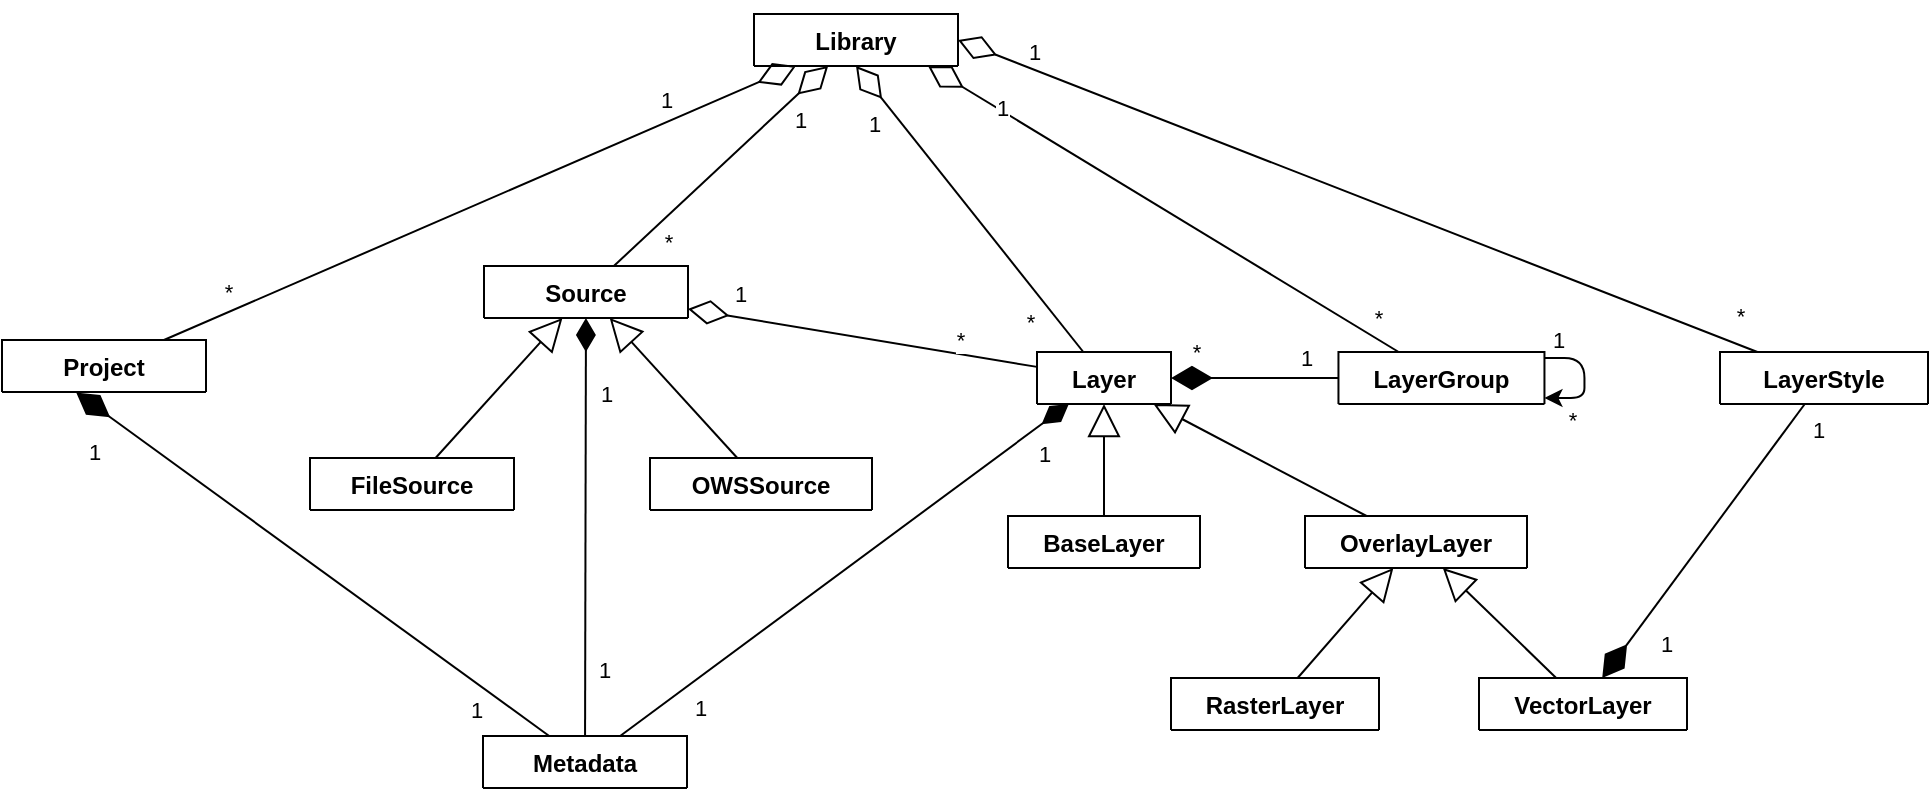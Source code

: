 <mxfile>
    <diagram id="NO3sxzDj7jJTj3gvPRsl" name="Data Model">
        <mxGraphModel dx="681" dy="225" grid="0" gridSize="10" guides="1" tooltips="1" connect="1" arrows="1" fold="1" page="1" pageScale="1" pageWidth="1169" pageHeight="827" math="0" shadow="0">
            <root>
                <mxCell id="0"/>
                <mxCell id="1" parent="0"/>
                <mxCell id="Hn97OW8CmNCbwNy5XYP6-2" style="edgeStyle=none;html=1;endArrow=diamondThin;endFill=0;endSize=18;" parent="1" source="6zOTHCYMn93DbX12q7oU-10" target="Hn97OW8CmNCbwNy5XYP6-1" edge="1">
                    <mxGeometry relative="1" as="geometry"/>
                </mxCell>
                <mxCell id="V5nQ-EOYTLn5Q9zyDMKF-8" value="1" style="edgeLabel;html=1;align=center;verticalAlign=middle;resizable=0;points=[];" parent="Hn97OW8CmNCbwNy5XYP6-2" vertex="1" connectable="0">
                    <mxGeometry x="0.256" y="2" relative="1" as="geometry">
                        <mxPoint x="27" y="-9" as="offset"/>
                    </mxGeometry>
                </mxCell>
                <mxCell id="V5nQ-EOYTLn5Q9zyDMKF-11" value="*" style="edgeLabel;html=1;align=center;verticalAlign=middle;resizable=0;points=[];" parent="Hn97OW8CmNCbwNy5XYP6-2" vertex="1" connectable="0">
                    <mxGeometry x="-0.645" y="-2" relative="1" as="geometry">
                        <mxPoint x="6" y="4" as="offset"/>
                    </mxGeometry>
                </mxCell>
                <mxCell id="6zOTHCYMn93DbX12q7oU-10" value="Source" style="swimlane;fontStyle=1;align=center;verticalAlign=top;childLayout=stackLayout;horizontal=1;startSize=26;horizontalStack=0;resizeParent=1;resizeParentMax=0;resizeLast=0;collapsible=1;marginBottom=0;" parent="1" vertex="1" collapsed="1">
                    <mxGeometry x="290" y="175" width="102" height="26" as="geometry">
                        <mxRectangle x="57" y="60" width="160" height="34" as="alternateBounds"/>
                    </mxGeometry>
                </mxCell>
                <mxCell id="6zOTHCYMn93DbX12q7oU-50" style="edgeStyle=none;html=1;endArrow=diamondThin;endFill=0;endSize=18;" parent="1" source="6zOTHCYMn93DbX12q7oU-15" target="6zOTHCYMn93DbX12q7oU-10" edge="1">
                    <mxGeometry relative="1" as="geometry"/>
                </mxCell>
                <mxCell id="V5nQ-EOYTLn5Q9zyDMKF-13" value="*" style="edgeLabel;html=1;align=center;verticalAlign=middle;resizable=0;points=[];" parent="6zOTHCYMn93DbX12q7oU-50" vertex="1" connectable="0">
                    <mxGeometry x="-0.791" relative="1" as="geometry">
                        <mxPoint x="-20" y="-11" as="offset"/>
                    </mxGeometry>
                </mxCell>
                <mxCell id="V5nQ-EOYTLn5Q9zyDMKF-14" value="1" style="edgeLabel;html=1;align=center;verticalAlign=middle;resizable=0;points=[];" parent="6zOTHCYMn93DbX12q7oU-50" vertex="1" connectable="0">
                    <mxGeometry x="0.712" y="-1" relative="1" as="geometry">
                        <mxPoint x="1" y="-11" as="offset"/>
                    </mxGeometry>
                </mxCell>
                <mxCell id="Hn97OW8CmNCbwNy5XYP6-3" style="edgeStyle=none;html=1;endArrow=diamondThin;endFill=0;endSize=18;entryX=0.5;entryY=1;entryDx=0;entryDy=0;" parent="1" source="6zOTHCYMn93DbX12q7oU-15" target="Hn97OW8CmNCbwNy5XYP6-1" edge="1">
                    <mxGeometry relative="1" as="geometry"/>
                </mxCell>
                <mxCell id="V5nQ-EOYTLn5Q9zyDMKF-7" value="1" style="edgeLabel;html=1;align=center;verticalAlign=middle;resizable=0;points=[];" parent="Hn97OW8CmNCbwNy5XYP6-3" vertex="1" connectable="0">
                    <mxGeometry x="0.45" y="-3" relative="1" as="geometry">
                        <mxPoint x="-25" y="-9" as="offset"/>
                    </mxGeometry>
                </mxCell>
                <mxCell id="V5nQ-EOYTLn5Q9zyDMKF-12" value="*" style="edgeLabel;html=1;align=center;verticalAlign=middle;resizable=0;points=[];" parent="Hn97OW8CmNCbwNy5XYP6-3" vertex="1" connectable="0">
                    <mxGeometry x="-0.509" y="-2" relative="1" as="geometry">
                        <mxPoint y="21" as="offset"/>
                    </mxGeometry>
                </mxCell>
                <mxCell id="6zOTHCYMn93DbX12q7oU-15" value="Layer" style="swimlane;fontStyle=1;align=center;verticalAlign=top;childLayout=stackLayout;horizontal=1;startSize=26;horizontalStack=0;resizeParent=1;resizeParentMax=0;resizeLast=0;collapsible=1;marginBottom=0;" parent="1" vertex="1" collapsed="1">
                    <mxGeometry x="566.5" y="218" width="67" height="26" as="geometry">
                        <mxRectangle x="305" y="60" width="160" height="34" as="alternateBounds"/>
                    </mxGeometry>
                </mxCell>
                <mxCell id="6zOTHCYMn93DbX12q7oU-39" style="edgeStyle=none;html=1;endArrow=diamondThin;endFill=1;endSize=18;" parent="1" source="6zOTHCYMn93DbX12q7oU-20" target="6zOTHCYMn93DbX12q7oU-15" edge="1">
                    <mxGeometry relative="1" as="geometry"/>
                </mxCell>
                <mxCell id="6zOTHCYMn93DbX12q7oU-40" value="*" style="edgeLabel;html=1;align=center;verticalAlign=middle;resizable=0;points=[];" parent="6zOTHCYMn93DbX12q7oU-39" vertex="1" connectable="0">
                    <mxGeometry x="0.392" y="-1" relative="1" as="geometry">
                        <mxPoint x="-13" y="-12" as="offset"/>
                    </mxGeometry>
                </mxCell>
                <mxCell id="6zOTHCYMn93DbX12q7oU-41" value="1" style="edgeLabel;html=1;align=center;verticalAlign=middle;resizable=0;points=[];" parent="6zOTHCYMn93DbX12q7oU-39" vertex="1" connectable="0">
                    <mxGeometry x="-0.542" y="-1" relative="1" as="geometry">
                        <mxPoint x="3" y="-9" as="offset"/>
                    </mxGeometry>
                </mxCell>
                <mxCell id="_86aZKWfEnXRI00gfZHA-1" style="edgeStyle=none;html=1;entryX=0.853;entryY=1;entryDx=0;entryDy=0;entryPerimeter=0;endArrow=diamondThin;endFill=0;endSize=18;" parent="1" source="6zOTHCYMn93DbX12q7oU-20" target="Hn97OW8CmNCbwNy5XYP6-1" edge="1">
                    <mxGeometry relative="1" as="geometry"/>
                </mxCell>
                <mxCell id="_86aZKWfEnXRI00gfZHA-2" value="*" style="edgeLabel;html=1;align=center;verticalAlign=middle;resizable=0;points=[];" parent="_86aZKWfEnXRI00gfZHA-1" vertex="1" connectable="0">
                    <mxGeometry x="-0.862" y="2" relative="1" as="geometry">
                        <mxPoint x="7" y="-9" as="offset"/>
                    </mxGeometry>
                </mxCell>
                <mxCell id="_86aZKWfEnXRI00gfZHA-3" value="1" style="edgeLabel;html=1;align=center;verticalAlign=middle;resizable=0;points=[];" parent="_86aZKWfEnXRI00gfZHA-1" vertex="1" connectable="0">
                    <mxGeometry x="0.691" y="-1" relative="1" as="geometry">
                        <mxPoint as="offset"/>
                    </mxGeometry>
                </mxCell>
                <mxCell id="6zOTHCYMn93DbX12q7oU-20" value="LayerGroup" style="swimlane;fontStyle=1;align=center;verticalAlign=top;childLayout=stackLayout;horizontal=1;startSize=26;horizontalStack=0;resizeParent=1;resizeParentMax=0;resizeLast=0;collapsible=1;marginBottom=0;" parent="1" vertex="1" collapsed="1">
                    <mxGeometry x="717.23" y="218" width="103" height="26" as="geometry">
                        <mxRectangle x="558" y="60" width="160" height="34" as="alternateBounds"/>
                    </mxGeometry>
                </mxCell>
                <mxCell id="6zOTHCYMn93DbX12q7oU-79" style="edgeStyle=none;html=1;endArrow=block;endFill=0;endSize=14;" parent="1" source="6zOTHCYMn93DbX12q7oU-24" target="6zOTHCYMn93DbX12q7oU-15" edge="1">
                    <mxGeometry relative="1" as="geometry"/>
                </mxCell>
                <mxCell id="6zOTHCYMn93DbX12q7oU-24" value="BaseLayer" style="swimlane;fontStyle=1;align=center;verticalAlign=top;childLayout=stackLayout;horizontal=1;startSize=26;horizontalStack=0;resizeParent=1;resizeParentMax=0;resizeLast=0;collapsible=1;marginBottom=0;" parent="1" vertex="1" collapsed="1">
                    <mxGeometry x="552" y="300" width="96" height="26" as="geometry">
                        <mxRectangle x="183" y="155" width="160" height="34" as="alternateBounds"/>
                    </mxGeometry>
                </mxCell>
                <mxCell id="6zOTHCYMn93DbX12q7oU-29" style="edgeStyle=orthogonalEdgeStyle;html=1;" parent="1" source="6zOTHCYMn93DbX12q7oU-20" target="6zOTHCYMn93DbX12q7oU-20" edge="1">
                    <mxGeometry relative="1" as="geometry"/>
                </mxCell>
                <mxCell id="V5nQ-EOYTLn5Q9zyDMKF-22" value="1" style="edgeLabel;html=1;align=center;verticalAlign=middle;resizable=0;points=[];" parent="6zOTHCYMn93DbX12q7oU-29" vertex="1" connectable="0">
                    <mxGeometry x="-0.629" relative="1" as="geometry">
                        <mxPoint x="-4" y="-9" as="offset"/>
                    </mxGeometry>
                </mxCell>
                <mxCell id="V5nQ-EOYTLn5Q9zyDMKF-23" value="*" style="edgeLabel;html=1;align=center;verticalAlign=middle;resizable=0;points=[];" parent="6zOTHCYMn93DbX12q7oU-29" vertex="1" connectable="0">
                    <mxGeometry x="0.507" relative="1" as="geometry">
                        <mxPoint x="-1" y="11" as="offset"/>
                    </mxGeometry>
                </mxCell>
                <mxCell id="6zOTHCYMn93DbX12q7oU-78" style="edgeStyle=none;html=1;endArrow=block;endFill=0;endSize=14;" parent="1" source="6zOTHCYMn93DbX12q7oU-52" target="6zOTHCYMn93DbX12q7oU-15" edge="1">
                    <mxGeometry relative="1" as="geometry"/>
                </mxCell>
                <mxCell id="6zOTHCYMn93DbX12q7oU-52" value="OverlayLayer" style="swimlane;fontStyle=1;align=center;verticalAlign=top;childLayout=stackLayout;horizontal=1;startSize=26;horizontalStack=0;resizeParent=1;resizeParentMax=0;resizeLast=0;collapsible=1;marginBottom=0;" parent="1" vertex="1" collapsed="1">
                    <mxGeometry x="700.5" y="300" width="111" height="26" as="geometry">
                        <mxRectangle x="441" y="155" width="160" height="34" as="alternateBounds"/>
                    </mxGeometry>
                </mxCell>
                <mxCell id="6zOTHCYMn93DbX12q7oU-76" style="html=1;endArrow=block;endFill=0;endSize=14;" parent="1" source="6zOTHCYMn93DbX12q7oU-57" target="6zOTHCYMn93DbX12q7oU-52" edge="1">
                    <mxGeometry relative="1" as="geometry"/>
                </mxCell>
                <mxCell id="6zOTHCYMn93DbX12q7oU-57" value="RasterLayer" style="swimlane;fontStyle=1;align=center;verticalAlign=top;childLayout=stackLayout;horizontal=1;startSize=26;horizontalStack=0;resizeParent=1;resizeParentMax=0;resizeLast=0;collapsible=1;marginBottom=0;" parent="1" vertex="1" collapsed="1">
                    <mxGeometry x="633.5" y="381" width="104" height="26" as="geometry">
                        <mxRectangle x="315" y="277" width="160" height="34" as="alternateBounds"/>
                    </mxGeometry>
                </mxCell>
                <mxCell id="6zOTHCYMn93DbX12q7oU-77" style="edgeStyle=none;html=1;endArrow=block;endFill=0;endSize=14;" parent="1" source="6zOTHCYMn93DbX12q7oU-62" target="6zOTHCYMn93DbX12q7oU-52" edge="1">
                    <mxGeometry relative="1" as="geometry"/>
                </mxCell>
                <mxCell id="6zOTHCYMn93DbX12q7oU-62" value="VectorLayer" style="swimlane;fontStyle=1;align=center;verticalAlign=top;childLayout=stackLayout;horizontal=1;startSize=26;horizontalStack=0;resizeParent=1;resizeParentMax=0;resizeLast=0;collapsible=1;marginBottom=0;" parent="1" vertex="1" collapsed="1">
                    <mxGeometry x="787.5" y="381" width="104" height="26" as="geometry">
                        <mxRectangle x="556" y="277" width="160" height="34" as="alternateBounds"/>
                    </mxGeometry>
                </mxCell>
                <mxCell id="6zOTHCYMn93DbX12q7oU-87" style="edgeStyle=none;html=1;endArrow=block;endFill=0;endSize=14;" parent="1" source="6zOTHCYMn93DbX12q7oU-82" target="6zOTHCYMn93DbX12q7oU-10" edge="1">
                    <mxGeometry relative="1" as="geometry"/>
                </mxCell>
                <mxCell id="6zOTHCYMn93DbX12q7oU-82" value="FileSource" style="swimlane;fontStyle=1;align=center;verticalAlign=top;childLayout=stackLayout;horizontal=1;startSize=26;horizontalStack=0;resizeParent=1;resizeParentMax=0;resizeLast=0;collapsible=1;marginBottom=0;" parent="1" vertex="1" collapsed="1">
                    <mxGeometry x="203" y="271" width="102" height="26" as="geometry">
                        <mxRectangle x="57" y="60" width="160" height="34" as="alternateBounds"/>
                    </mxGeometry>
                </mxCell>
                <mxCell id="6zOTHCYMn93DbX12q7oU-86" style="edgeStyle=none;html=1;endArrow=block;endFill=0;endSize=14;" parent="1" source="6zOTHCYMn93DbX12q7oU-84" target="6zOTHCYMn93DbX12q7oU-10" edge="1">
                    <mxGeometry relative="1" as="geometry"/>
                </mxCell>
                <mxCell id="6zOTHCYMn93DbX12q7oU-84" value="OWSSource" style="swimlane;fontStyle=1;align=center;verticalAlign=top;childLayout=stackLayout;horizontal=1;startSize=26;horizontalStack=0;resizeParent=1;resizeParentMax=0;resizeLast=0;collapsible=1;marginBottom=0;" parent="1" vertex="1" collapsed="1">
                    <mxGeometry x="373" y="271" width="111" height="26" as="geometry">
                        <mxRectangle x="181" y="204" width="160" height="34" as="alternateBounds"/>
                    </mxGeometry>
                </mxCell>
                <mxCell id="Hn97OW8CmNCbwNy5XYP6-1" value="Library" style="swimlane;fontStyle=1;align=center;verticalAlign=top;childLayout=stackLayout;horizontal=1;startSize=26;horizontalStack=0;resizeParent=1;resizeParentMax=0;resizeLast=0;collapsible=1;marginBottom=0;" parent="1" vertex="1" collapsed="1">
                    <mxGeometry x="425" y="49" width="102" height="26" as="geometry">
                        <mxRectangle x="57" y="60" width="160" height="34" as="alternateBounds"/>
                    </mxGeometry>
                </mxCell>
                <mxCell id="V5nQ-EOYTLn5Q9zyDMKF-2" style="edgeStyle=none;html=1;endArrow=diamondThin;endFill=1;endSize=14;" parent="1" source="V5nQ-EOYTLn5Q9zyDMKF-1" target="6zOTHCYMn93DbX12q7oU-15" edge="1">
                    <mxGeometry relative="1" as="geometry"/>
                </mxCell>
                <mxCell id="V5nQ-EOYTLn5Q9zyDMKF-16" value="1" style="edgeLabel;html=1;align=center;verticalAlign=middle;resizable=0;points=[];" parent="V5nQ-EOYTLn5Q9zyDMKF-2" vertex="1" connectable="0">
                    <mxGeometry x="-0.42" y="2" relative="1" as="geometry">
                        <mxPoint x="-24" y="36" as="offset"/>
                    </mxGeometry>
                </mxCell>
                <mxCell id="V5nQ-EOYTLn5Q9zyDMKF-20" value="1" style="edgeLabel;html=1;align=center;verticalAlign=middle;resizable=0;points=[];" parent="V5nQ-EOYTLn5Q9zyDMKF-2" vertex="1" connectable="0">
                    <mxGeometry x="0.805" y="1" relative="1" as="geometry">
                        <mxPoint x="10" y="9" as="offset"/>
                    </mxGeometry>
                </mxCell>
                <mxCell id="V5nQ-EOYTLn5Q9zyDMKF-3" style="edgeStyle=none;html=1;endArrow=diamondThin;endFill=1;endSize=14;" parent="1" source="V5nQ-EOYTLn5Q9zyDMKF-1" target="6zOTHCYMn93DbX12q7oU-10" edge="1">
                    <mxGeometry relative="1" as="geometry"/>
                </mxCell>
                <mxCell id="V5nQ-EOYTLn5Q9zyDMKF-17" value="1" style="edgeLabel;html=1;align=center;verticalAlign=middle;resizable=0;points=[];" parent="V5nQ-EOYTLn5Q9zyDMKF-3" vertex="1" connectable="0">
                    <mxGeometry x="-0.768" y="-4" relative="1" as="geometry">
                        <mxPoint x="5" y="-9" as="offset"/>
                    </mxGeometry>
                </mxCell>
                <mxCell id="V5nQ-EOYTLn5Q9zyDMKF-21" value="1" style="edgeLabel;html=1;align=center;verticalAlign=middle;resizable=0;points=[];" parent="V5nQ-EOYTLn5Q9zyDMKF-3" vertex="1" connectable="0">
                    <mxGeometry x="0.616" y="-2" relative="1" as="geometry">
                        <mxPoint x="8" y="-2" as="offset"/>
                    </mxGeometry>
                </mxCell>
                <mxCell id="V5nQ-EOYTLn5Q9zyDMKF-15" style="edgeStyle=none;html=1;endArrow=diamondThin;endFill=1;endSize=18;" parent="1" source="V5nQ-EOYTLn5Q9zyDMKF-1" edge="1">
                    <mxGeometry relative="1" as="geometry">
                        <mxPoint x="86.091" y="238.273" as="targetPoint"/>
                    </mxGeometry>
                </mxCell>
                <mxCell id="V5nQ-EOYTLn5Q9zyDMKF-18" value="1" style="edgeLabel;html=1;align=center;verticalAlign=middle;resizable=0;points=[];" parent="V5nQ-EOYTLn5Q9zyDMKF-15" vertex="1" connectable="0">
                    <mxGeometry x="-0.745" y="-3" relative="1" as="geometry">
                        <mxPoint x="-8" y="11" as="offset"/>
                    </mxGeometry>
                </mxCell>
                <mxCell id="V5nQ-EOYTLn5Q9zyDMKF-19" value="1" style="edgeLabel;html=1;align=center;verticalAlign=middle;resizable=0;points=[];" parent="V5nQ-EOYTLn5Q9zyDMKF-15" vertex="1" connectable="0">
                    <mxGeometry x="0.749" y="3" relative="1" as="geometry">
                        <mxPoint x="-19" y="5" as="offset"/>
                    </mxGeometry>
                </mxCell>
                <mxCell id="V5nQ-EOYTLn5Q9zyDMKF-1" value="Metadata" style="swimlane;fontStyle=1;align=center;verticalAlign=top;childLayout=stackLayout;horizontal=1;startSize=26;horizontalStack=0;resizeParent=1;resizeParentMax=0;resizeLast=0;collapsible=1;marginBottom=0;" parent="1" vertex="1" collapsed="1">
                    <mxGeometry x="289.5" y="410" width="102" height="26" as="geometry">
                        <mxRectangle x="57" y="60" width="160" height="34" as="alternateBounds"/>
                    </mxGeometry>
                </mxCell>
                <mxCell id="V5nQ-EOYTLn5Q9zyDMKF-6" style="edgeStyle=none;html=1;endArrow=diamondThin;endFill=0;endSize=18;" parent="1" source="V5nQ-EOYTLn5Q9zyDMKF-4" target="Hn97OW8CmNCbwNy5XYP6-1" edge="1">
                    <mxGeometry relative="1" as="geometry"/>
                </mxCell>
                <mxCell id="V5nQ-EOYTLn5Q9zyDMKF-9" value="1" style="edgeLabel;html=1;align=center;verticalAlign=middle;resizable=0;points=[];" parent="V5nQ-EOYTLn5Q9zyDMKF-6" vertex="1" connectable="0">
                    <mxGeometry x="0.511" y="-1" relative="1" as="geometry">
                        <mxPoint x="12" y="-18" as="offset"/>
                    </mxGeometry>
                </mxCell>
                <mxCell id="V5nQ-EOYTLn5Q9zyDMKF-10" value="*" style="edgeLabel;html=1;align=center;verticalAlign=middle;resizable=0;points=[];" parent="V5nQ-EOYTLn5Q9zyDMKF-6" vertex="1" connectable="0">
                    <mxGeometry x="-0.805" y="-2" relative="1" as="geometry">
                        <mxPoint y="-13" as="offset"/>
                    </mxGeometry>
                </mxCell>
                <mxCell id="V5nQ-EOYTLn5Q9zyDMKF-4" value="Project" style="swimlane;fontStyle=1;align=center;verticalAlign=top;childLayout=stackLayout;horizontal=1;startSize=26;horizontalStack=0;resizeParent=1;resizeParentMax=0;resizeLast=0;collapsible=1;marginBottom=0;" parent="1" vertex="1" collapsed="1">
                    <mxGeometry x="49" y="212" width="102" height="26" as="geometry">
                        <mxRectangle x="57" y="60" width="160" height="34" as="alternateBounds"/>
                    </mxGeometry>
                </mxCell>
                <mxCell id="V5nQ-EOYTLn5Q9zyDMKF-32" style="edgeStyle=none;html=1;endArrow=diamondThin;endFill=1;endSize=18;" parent="1" source="V5nQ-EOYTLn5Q9zyDMKF-31" target="6zOTHCYMn93DbX12q7oU-62" edge="1">
                    <mxGeometry relative="1" as="geometry"/>
                </mxCell>
                <mxCell id="V5nQ-EOYTLn5Q9zyDMKF-36" value="1" style="edgeLabel;html=1;align=center;verticalAlign=middle;resizable=0;points=[];" parent="V5nQ-EOYTLn5Q9zyDMKF-32" vertex="1" connectable="0">
                    <mxGeometry x="-0.21" y="1" relative="1" as="geometry">
                        <mxPoint x="46" y="-42" as="offset"/>
                    </mxGeometry>
                </mxCell>
                <mxCell id="V5nQ-EOYTLn5Q9zyDMKF-37" value="1" style="edgeLabel;html=1;align=center;verticalAlign=middle;resizable=0;points=[];" parent="V5nQ-EOYTLn5Q9zyDMKF-32" vertex="1" connectable="0">
                    <mxGeometry x="0.592" y="1" relative="1" as="geometry">
                        <mxPoint x="10" y="10" as="offset"/>
                    </mxGeometry>
                </mxCell>
                <mxCell id="V5nQ-EOYTLn5Q9zyDMKF-33" style="edgeStyle=none;html=1;endArrow=diamondThin;endFill=0;endSize=18;entryX=1;entryY=0.5;entryDx=0;entryDy=0;" parent="1" source="V5nQ-EOYTLn5Q9zyDMKF-31" target="Hn97OW8CmNCbwNy5XYP6-1" edge="1">
                    <mxGeometry relative="1" as="geometry">
                        <mxPoint x="522" y="76" as="targetPoint"/>
                    </mxGeometry>
                </mxCell>
                <mxCell id="V5nQ-EOYTLn5Q9zyDMKF-34" value="1" style="edgeLabel;html=1;align=center;verticalAlign=middle;resizable=0;points=[];" parent="V5nQ-EOYTLn5Q9zyDMKF-33" vertex="1" connectable="0">
                    <mxGeometry x="0.582" y="1" relative="1" as="geometry">
                        <mxPoint x="-45" y="-28" as="offset"/>
                    </mxGeometry>
                </mxCell>
                <mxCell id="V5nQ-EOYTLn5Q9zyDMKF-35" value="*" style="edgeLabel;html=1;align=center;verticalAlign=middle;resizable=0;points=[];" parent="V5nQ-EOYTLn5Q9zyDMKF-33" vertex="1" connectable="0">
                    <mxGeometry x="-0.901" y="-1" relative="1" as="geometry">
                        <mxPoint x="10" y="-10" as="offset"/>
                    </mxGeometry>
                </mxCell>
                <mxCell id="V5nQ-EOYTLn5Q9zyDMKF-31" value="LayerStyle" style="swimlane;fontStyle=1;align=center;verticalAlign=top;childLayout=stackLayout;horizontal=1;startSize=26;horizontalStack=0;resizeParent=1;resizeParentMax=0;resizeLast=0;collapsible=1;marginBottom=0;" parent="1" vertex="1" collapsed="1">
                    <mxGeometry x="908" y="218" width="104" height="26" as="geometry">
                        <mxRectangle x="556" y="277" width="160" height="34" as="alternateBounds"/>
                    </mxGeometry>
                </mxCell>
            </root>
        </mxGraphModel>
    </diagram>
    <diagram name="Layer" id="5-cKiPhgGnI4mAaVe8_N">
        <mxGraphModel dx="2076" dy="387" grid="0" gridSize="10" guides="1" tooltips="1" connect="1" arrows="1" fold="1" page="1" pageScale="1" pageWidth="1169" pageHeight="827" math="0" shadow="0">
            <root>
                <mxCell id="ytTgHxQCcFlKiNWetzWb-0"/>
                <mxCell id="ytTgHxQCcFlKiNWetzWb-1" parent="ytTgHxQCcFlKiNWetzWb-0"/>
                <mxCell id="ytTgHxQCcFlKiNWetzWb-2" style="edgeStyle=none;html=1;endArrow=diamondThin;endFill=0;endSize=18;" parent="ytTgHxQCcFlKiNWetzWb-1" source="ytTgHxQCcFlKiNWetzWb-5" target="ytTgHxQCcFlKiNWetzWb-32" edge="1">
                    <mxGeometry relative="1" as="geometry"/>
                </mxCell>
                <mxCell id="ytTgHxQCcFlKiNWetzWb-3" value="1" style="edgeLabel;html=1;align=center;verticalAlign=middle;resizable=0;points=[];" parent="ytTgHxQCcFlKiNWetzWb-2" vertex="1" connectable="0">
                    <mxGeometry x="0.256" y="2" relative="1" as="geometry">
                        <mxPoint x="22" y="-21" as="offset"/>
                    </mxGeometry>
                </mxCell>
                <mxCell id="ytTgHxQCcFlKiNWetzWb-4" value="*" style="edgeLabel;html=1;align=center;verticalAlign=middle;resizable=0;points=[];" parent="ytTgHxQCcFlKiNWetzWb-2" vertex="1" connectable="0">
                    <mxGeometry x="-0.645" y="-2" relative="1" as="geometry">
                        <mxPoint x="-11" y="-14" as="offset"/>
                    </mxGeometry>
                </mxCell>
                <mxCell id="LsL92HqbbHLOXvHKX6SR-37" style="edgeStyle=none;html=1;endArrow=diamondThin;endFill=0;endSize=18;" edge="1" parent="ytTgHxQCcFlKiNWetzWb-1" source="ytTgHxQCcFlKiNWetzWb-5" target="LsL92HqbbHLOXvHKX6SR-24">
                    <mxGeometry relative="1" as="geometry"/>
                </mxCell>
                <mxCell id="LsL92HqbbHLOXvHKX6SR-38" value="1" style="edgeLabel;html=1;align=center;verticalAlign=middle;resizable=0;points=[];" vertex="1" connectable="0" parent="LsL92HqbbHLOXvHKX6SR-37">
                    <mxGeometry x="0.589" y="-2" relative="1" as="geometry">
                        <mxPoint x="-8" y="-13" as="offset"/>
                    </mxGeometry>
                </mxCell>
                <mxCell id="LsL92HqbbHLOXvHKX6SR-39" value="*" style="edgeLabel;html=1;align=center;verticalAlign=middle;resizable=0;points=[];" vertex="1" connectable="0" parent="LsL92HqbbHLOXvHKX6SR-37">
                    <mxGeometry x="-0.79" y="-2" relative="1" as="geometry">
                        <mxPoint x="-3" y="-14" as="offset"/>
                    </mxGeometry>
                </mxCell>
                <mxCell id="ytTgHxQCcFlKiNWetzWb-5" value="Source" style="swimlane;fontStyle=1;align=center;verticalAlign=top;childLayout=stackLayout;horizontal=1;startSize=26;horizontalStack=0;resizeParent=1;resizeParentMax=0;resizeLast=0;collapsible=1;marginBottom=0;" parent="ytTgHxQCcFlKiNWetzWb-1" vertex="1">
                    <mxGeometry x="97" y="101" width="160" height="138" as="geometry">
                        <mxRectangle x="110" y="115" width="102" height="26" as="alternateBounds"/>
                    </mxGeometry>
                </mxCell>
                <mxCell id="LsL92HqbbHLOXvHKX6SR-23" value="+ attribution: string" style="text;strokeColor=none;fillColor=none;align=left;verticalAlign=top;spacingLeft=4;spacingRight=4;overflow=hidden;rotatable=0;points=[[0,0.5],[1,0.5]];portConstraint=eastwest;" vertex="1" parent="ytTgHxQCcFlKiNWetzWb-5">
                    <mxGeometry y="26" width="160" height="26" as="geometry"/>
                </mxCell>
                <mxCell id="LsL92HqbbHLOXvHKX6SR-43" value="+ layers: layer" style="text;strokeColor=none;fillColor=none;align=left;verticalAlign=top;spacingLeft=4;spacingRight=4;overflow=hidden;rotatable=0;points=[[0,0.5],[1,0.5]];portConstraint=eastwest;" vertex="1" parent="ytTgHxQCcFlKiNWetzWb-5">
                    <mxGeometry y="52" width="160" height="26" as="geometry"/>
                </mxCell>
                <mxCell id="LsL92HqbbHLOXvHKX6SR-7" value="+ url: string" style="text;strokeColor=none;fillColor=none;align=left;verticalAlign=top;spacingLeft=4;spacingRight=4;overflow=hidden;rotatable=0;points=[[0,0.5],[1,0.5]];portConstraint=eastwest;" vertex="1" parent="ytTgHxQCcFlKiNWetzWb-5">
                    <mxGeometry y="78" width="160" height="26" as="geometry"/>
                </mxCell>
                <mxCell id="LsL92HqbbHLOXvHKX6SR-10" value="" style="line;strokeWidth=1;fillColor=none;align=left;verticalAlign=middle;spacingTop=-1;spacingLeft=3;spacingRight=3;rotatable=0;labelPosition=right;points=[];portConstraint=eastwest;strokeColor=inherit;glass=0;" vertex="1" parent="ytTgHxQCcFlKiNWetzWb-5">
                    <mxGeometry y="104" width="160" height="8" as="geometry"/>
                </mxCell>
                <mxCell id="LsL92HqbbHLOXvHKX6SR-45" value="+ update():" style="text;strokeColor=none;fillColor=none;align=left;verticalAlign=top;spacingLeft=4;spacingRight=4;overflow=hidden;rotatable=0;points=[[0,0.5],[1,0.5]];portConstraint=eastwest;" vertex="1" parent="ytTgHxQCcFlKiNWetzWb-5">
                    <mxGeometry y="112" width="160" height="26" as="geometry"/>
                </mxCell>
                <mxCell id="ytTgHxQCcFlKiNWetzWb-6" style="edgeStyle=none;html=1;endArrow=diamondThin;endFill=0;endSize=18;" parent="ytTgHxQCcFlKiNWetzWb-1" source="ytTgHxQCcFlKiNWetzWb-12" target="ytTgHxQCcFlKiNWetzWb-5" edge="1">
                    <mxGeometry relative="1" as="geometry"/>
                </mxCell>
                <mxCell id="ytTgHxQCcFlKiNWetzWb-7" value="*" style="edgeLabel;html=1;align=center;verticalAlign=middle;resizable=0;points=[];" parent="ytTgHxQCcFlKiNWetzWb-6" vertex="1" connectable="0">
                    <mxGeometry x="-0.791" relative="1" as="geometry">
                        <mxPoint x="6" y="-17" as="offset"/>
                    </mxGeometry>
                </mxCell>
                <mxCell id="ytTgHxQCcFlKiNWetzWb-8" value="1" style="edgeLabel;html=1;align=center;verticalAlign=middle;resizable=0;points=[];" parent="ytTgHxQCcFlKiNWetzWb-6" vertex="1" connectable="0">
                    <mxGeometry x="0.712" y="-1" relative="1" as="geometry">
                        <mxPoint x="1" y="-11" as="offset"/>
                    </mxGeometry>
                </mxCell>
                <mxCell id="ytTgHxQCcFlKiNWetzWb-9" style="edgeStyle=none;html=1;endArrow=diamondThin;endFill=0;endSize=18;" parent="ytTgHxQCcFlKiNWetzWb-1" source="ytTgHxQCcFlKiNWetzWb-12" target="ytTgHxQCcFlKiNWetzWb-32" edge="1">
                    <mxGeometry relative="1" as="geometry"/>
                </mxCell>
                <mxCell id="ytTgHxQCcFlKiNWetzWb-10" value="1" style="edgeLabel;html=1;align=center;verticalAlign=middle;resizable=0;points=[];" parent="ytTgHxQCcFlKiNWetzWb-9" vertex="1" connectable="0">
                    <mxGeometry x="0.45" y="-3" relative="1" as="geometry">
                        <mxPoint x="-26" y="-6" as="offset"/>
                    </mxGeometry>
                </mxCell>
                <mxCell id="ytTgHxQCcFlKiNWetzWb-11" value="*" style="edgeLabel;html=1;align=center;verticalAlign=middle;resizable=0;points=[];" parent="ytTgHxQCcFlKiNWetzWb-9" vertex="1" connectable="0">
                    <mxGeometry x="-0.509" y="-2" relative="1" as="geometry">
                        <mxPoint x="-27" y="8" as="offset"/>
                    </mxGeometry>
                </mxCell>
                <mxCell id="ytTgHxQCcFlKiNWetzWb-12" value="Layer" style="swimlane;fontStyle=1;align=center;verticalAlign=top;childLayout=stackLayout;horizontal=1;startSize=26;horizontalStack=0;resizeParent=1;resizeParentMax=0;resizeLast=0;collapsible=1;marginBottom=0;glass=0;" parent="ytTgHxQCcFlKiNWetzWb-1" vertex="1">
                    <mxGeometry x="364" y="388" width="160" height="244" as="geometry">
                        <mxRectangle x="392.5" y="188" width="67" height="26" as="alternateBounds"/>
                    </mxGeometry>
                </mxCell>
                <mxCell id="mQnTIvynhWTz8QyYMG3Q-4" value="+ icon: image" style="text;strokeColor=none;fillColor=none;align=left;verticalAlign=top;spacingLeft=4;spacingRight=4;overflow=hidden;rotatable=0;points=[[0,0.5],[1,0.5]];portConstraint=eastwest;" parent="ytTgHxQCcFlKiNWetzWb-12" vertex="1">
                    <mxGeometry y="26" width="160" height="26" as="geometry"/>
                </mxCell>
                <mxCell id="mQnTIvynhWTz8QyYMG3Q-0" value="+ id: string" style="text;strokeColor=none;fillColor=none;align=left;verticalAlign=top;spacingLeft=4;spacingRight=4;overflow=hidden;rotatable=0;points=[[0,0.5],[1,0.5]];portConstraint=eastwest;" parent="ytTgHxQCcFlKiNWetzWb-12" vertex="1">
                    <mxGeometry y="52" width="160" height="26" as="geometry"/>
                </mxCell>
                <mxCell id="mQnTIvynhWTz8QyYMG3Q-1" value="+ name: string" style="text;strokeColor=none;fillColor=none;align=left;verticalAlign=top;spacingLeft=4;spacingRight=4;overflow=hidden;rotatable=0;points=[[0,0.5],[1,0.5]];portConstraint=eastwest;" parent="ytTgHxQCcFlKiNWetzWb-12" vertex="1">
                    <mxGeometry y="78" width="160" height="26" as="geometry"/>
                </mxCell>
                <mxCell id="LsL92HqbbHLOXvHKX6SR-20" value="+ metadata: metadata" style="text;strokeColor=none;fillColor=none;align=left;verticalAlign=top;spacingLeft=4;spacingRight=4;overflow=hidden;rotatable=0;points=[[0,0.5],[1,0.5]];portConstraint=eastwest;" vertex="1" parent="ytTgHxQCcFlKiNWetzWb-12">
                    <mxGeometry y="104" width="160" height="27" as="geometry"/>
                </mxCell>
                <mxCell id="mQnTIvynhWTz8QyYMG3Q-2" value="+ title: string" style="text;strokeColor=none;fillColor=none;align=left;verticalAlign=top;spacingLeft=4;spacingRight=4;overflow=hidden;rotatable=0;points=[[0,0.5],[1,0.5]];portConstraint=eastwest;" parent="ytTgHxQCcFlKiNWetzWb-12" vertex="1">
                    <mxGeometry y="131" width="160" height="27" as="geometry"/>
                </mxCell>
                <mxCell id="fwen-o8JYTCnN6Gq7A2M-5" value="" style="line;strokeWidth=1;fillColor=none;align=left;verticalAlign=middle;spacingTop=-1;spacingLeft=3;spacingRight=3;rotatable=0;labelPosition=right;points=[];portConstraint=eastwest;strokeColor=inherit;glass=0;" parent="ytTgHxQCcFlKiNWetzWb-12" vertex="1">
                    <mxGeometry y="158" width="160" height="8" as="geometry"/>
                </mxCell>
                <mxCell id="mQnTIvynhWTz8QyYMG3Q-7" value="+ addTo(Map)" style="text;strokeColor=none;fillColor=none;align=left;verticalAlign=top;spacingLeft=4;spacingRight=4;overflow=hidden;rotatable=0;points=[[0,0.5],[1,0.5]];portConstraint=eastwest;" parent="ytTgHxQCcFlKiNWetzWb-12" vertex="1">
                    <mxGeometry y="166" width="160" height="26" as="geometry"/>
                </mxCell>
                <mxCell id="mQnTIvynhWTz8QyYMG3Q-10" value="+ isActive(): boolean" style="text;strokeColor=none;fillColor=none;align=left;verticalAlign=top;spacingLeft=4;spacingRight=4;overflow=hidden;rotatable=0;points=[[0,0.5],[1,0.5]];portConstraint=eastwest;" parent="ytTgHxQCcFlKiNWetzWb-12" vertex="1">
                    <mxGeometry y="192" width="160" height="26" as="geometry"/>
                </mxCell>
                <mxCell id="mQnTIvynhWTz8QyYMG3Q-8" value="+ remove()" style="text;strokeColor=none;fillColor=none;align=left;verticalAlign=top;spacingLeft=4;spacingRight=4;overflow=hidden;rotatable=0;points=[[0,0.5],[1,0.5]];portConstraint=eastwest;" parent="ytTgHxQCcFlKiNWetzWb-12" vertex="1">
                    <mxGeometry y="218" width="160" height="26" as="geometry"/>
                </mxCell>
                <mxCell id="ytTgHxQCcFlKiNWetzWb-13" style="edgeStyle=none;html=1;endArrow=diamondThin;endFill=1;endSize=18;" parent="ytTgHxQCcFlKiNWetzWb-1" source="ytTgHxQCcFlKiNWetzWb-16" target="ytTgHxQCcFlKiNWetzWb-12" edge="1">
                    <mxGeometry relative="1" as="geometry"/>
                </mxCell>
                <mxCell id="ytTgHxQCcFlKiNWetzWb-14" value="*" style="edgeLabel;html=1;align=center;verticalAlign=middle;resizable=0;points=[];" parent="ytTgHxQCcFlKiNWetzWb-13" vertex="1" connectable="0">
                    <mxGeometry x="0.392" y="-1" relative="1" as="geometry">
                        <mxPoint x="-13" y="-12" as="offset"/>
                    </mxGeometry>
                </mxCell>
                <mxCell id="ytTgHxQCcFlKiNWetzWb-15" value="1" style="edgeLabel;html=1;align=center;verticalAlign=middle;resizable=0;points=[];" parent="ytTgHxQCcFlKiNWetzWb-13" vertex="1" connectable="0">
                    <mxGeometry x="-0.542" y="-1" relative="1" as="geometry">
                        <mxPoint x="-3" y="-27" as="offset"/>
                    </mxGeometry>
                </mxCell>
                <mxCell id="ytTgHxQCcFlKiNWetzWb-16" value="LayerGroup" style="swimlane;fontStyle=1;align=center;verticalAlign=top;childLayout=stackLayout;horizontal=1;startSize=26;horizontalStack=0;resizeParent=1;resizeParentMax=0;resizeLast=0;collapsible=1;marginBottom=0;" parent="ytTgHxQCcFlKiNWetzWb-1" vertex="1">
                    <mxGeometry x="631" y="248" width="160" height="112" as="geometry">
                        <mxRectangle x="717.23" y="218" width="103" height="26" as="alternateBounds"/>
                    </mxGeometry>
                </mxCell>
                <mxCell id="fwen-o8JYTCnN6Gq7A2M-10" value="+ layers: array" style="text;strokeColor=none;fillColor=none;align=left;verticalAlign=top;spacingLeft=4;spacingRight=4;overflow=hidden;rotatable=0;points=[[0,0.5],[1,0.5]];portConstraint=eastwest;glass=0;" parent="ytTgHxQCcFlKiNWetzWb-16" vertex="1">
                    <mxGeometry y="26" width="160" height="26" as="geometry"/>
                </mxCell>
                <mxCell id="fwen-o8JYTCnN6Gq7A2M-11" value="" style="line;strokeWidth=1;fillColor=none;align=left;verticalAlign=middle;spacingTop=-1;spacingLeft=3;spacingRight=3;rotatable=0;labelPosition=right;points=[];portConstraint=eastwest;strokeColor=inherit;glass=0;" parent="ytTgHxQCcFlKiNWetzWb-16" vertex="1">
                    <mxGeometry y="52" width="160" height="8" as="geometry"/>
                </mxCell>
                <mxCell id="fwen-o8JYTCnN6Gq7A2M-12" value="+ addLayer(layer)" style="text;strokeColor=none;fillColor=none;align=left;verticalAlign=top;spacingLeft=4;spacingRight=4;overflow=hidden;rotatable=0;points=[[0,0.5],[1,0.5]];portConstraint=eastwest;glass=0;" parent="ytTgHxQCcFlKiNWetzWb-16" vertex="1">
                    <mxGeometry y="60" width="160" height="26" as="geometry"/>
                </mxCell>
                <mxCell id="fsvj333_CLVV3jNt5_As-0" value="+ removeLayer(layer)" style="text;strokeColor=none;fillColor=none;align=left;verticalAlign=top;spacingLeft=4;spacingRight=4;overflow=hidden;rotatable=0;points=[[0,0.5],[1,0.5]];portConstraint=eastwest;glass=0;" parent="ytTgHxQCcFlKiNWetzWb-16" vertex="1">
                    <mxGeometry y="86" width="160" height="26" as="geometry"/>
                </mxCell>
                <mxCell id="ytTgHxQCcFlKiNWetzWb-19" style="edgeStyle=orthogonalEdgeStyle;html=1;exitX=0.5;exitY=0;exitDx=0;exitDy=0;entryX=0.994;entryY=0.25;entryDx=0;entryDy=0;entryPerimeter=0;endArrow=classicThin;endFill=0;endSize=12;" parent="ytTgHxQCcFlKiNWetzWb-16" source="ytTgHxQCcFlKiNWetzWb-16" target="fwen-o8JYTCnN6Gq7A2M-11" edge="1">
                    <mxGeometry relative="1" as="geometry">
                        <mxPoint x="245" y="94" as="targetPoint"/>
                        <Array as="points">
                            <mxPoint x="80" y="-26"/>
                            <mxPoint x="188" y="-26"/>
                            <mxPoint x="188" y="54"/>
                        </Array>
                    </mxGeometry>
                </mxCell>
                <mxCell id="ytTgHxQCcFlKiNWetzWb-20" value="1" style="edgeLabel;html=1;align=center;verticalAlign=middle;resizable=0;points=[];" parent="ytTgHxQCcFlKiNWetzWb-19" vertex="1" connectable="0">
                    <mxGeometry x="-0.629" relative="1" as="geometry">
                        <mxPoint x="-38" y="6" as="offset"/>
                    </mxGeometry>
                </mxCell>
                <mxCell id="ytTgHxQCcFlKiNWetzWb-21" value="*" style="edgeLabel;html=1;align=center;verticalAlign=middle;resizable=0;points=[];" parent="ytTgHxQCcFlKiNWetzWb-19" vertex="1" connectable="0">
                    <mxGeometry x="0.507" relative="1" as="geometry">
                        <mxPoint x="-10" y="48" as="offset"/>
                    </mxGeometry>
                </mxCell>
                <mxCell id="ytTgHxQCcFlKiNWetzWb-17" style="edgeStyle=none;html=1;endArrow=block;endFill=0;endSize=14;" parent="ytTgHxQCcFlKiNWetzWb-1" source="ytTgHxQCcFlKiNWetzWb-18" target="ytTgHxQCcFlKiNWetzWb-12" edge="1">
                    <mxGeometry relative="1" as="geometry"/>
                </mxCell>
                <mxCell id="ytTgHxQCcFlKiNWetzWb-18" value="BaseLayer" style="swimlane;fontStyle=1;align=center;verticalAlign=top;childLayout=stackLayout;horizontal=1;startSize=26;horizontalStack=0;resizeParent=1;resizeParentMax=0;resizeLast=0;collapsible=1;marginBottom=0;" parent="ytTgHxQCcFlKiNWetzWb-1" vertex="1">
                    <mxGeometry x="83" y="645" width="160" height="138" as="geometry">
                        <mxRectangle x="378" y="374" width="96" height="26" as="alternateBounds"/>
                    </mxGeometry>
                </mxCell>
                <mxCell id="YntB3Wh_iBSAXOQsUPVf-1" value="+ theme: string" style="text;strokeColor=none;fillColor=none;align=left;verticalAlign=top;spacingLeft=4;spacingRight=4;overflow=hidden;rotatable=0;points=[[0,0.5],[1,0.5]];portConstraint=eastwest;" parent="ytTgHxQCcFlKiNWetzWb-18" vertex="1">
                    <mxGeometry y="26" width="160" height="26" as="geometry"/>
                </mxCell>
                <mxCell id="YntB3Wh_iBSAXOQsUPVf-0" value="+ url: string" style="text;strokeColor=none;fillColor=none;align=left;verticalAlign=top;spacingLeft=4;spacingRight=4;overflow=hidden;rotatable=0;points=[[0,0.5],[1,0.5]];portConstraint=eastwest;" parent="ytTgHxQCcFlKiNWetzWb-18" vertex="1">
                    <mxGeometry y="52" width="160" height="26" as="geometry"/>
                </mxCell>
                <mxCell id="fwen-o8JYTCnN6Gq7A2M-8" value="" style="line;strokeWidth=1;fillColor=none;align=left;verticalAlign=middle;spacingTop=-1;spacingLeft=3;spacingRight=3;rotatable=0;labelPosition=right;points=[];portConstraint=eastwest;strokeColor=inherit;glass=0;" parent="ytTgHxQCcFlKiNWetzWb-18" vertex="1">
                    <mxGeometry y="78" width="160" height="8" as="geometry"/>
                </mxCell>
                <mxCell id="qcb-pbxBG7gxidmQHIHg-3" value="+ showLegend()" style="text;strokeColor=none;fillColor=none;align=left;verticalAlign=top;spacingLeft=4;spacingRight=4;overflow=hidden;rotatable=0;points=[[0,0.5],[1,0.5]];portConstraint=eastwest;" parent="ytTgHxQCcFlKiNWetzWb-18" vertex="1">
                    <mxGeometry y="86" width="160" height="26" as="geometry"/>
                </mxCell>
                <mxCell id="qcb-pbxBG7gxidmQHIHg-0" value="+ setOverlay(layer)" style="text;strokeColor=none;fillColor=none;align=left;verticalAlign=top;spacingLeft=4;spacingRight=4;overflow=hidden;rotatable=0;points=[[0,0.5],[1,0.5]];portConstraint=eastwest;" parent="ytTgHxQCcFlKiNWetzWb-18" vertex="1">
                    <mxGeometry y="112" width="160" height="26" as="geometry"/>
                </mxCell>
                <mxCell id="ytTgHxQCcFlKiNWetzWb-22" style="edgeStyle=none;html=1;endArrow=block;endFill=0;endSize=14;" parent="ytTgHxQCcFlKiNWetzWb-1" source="ytTgHxQCcFlKiNWetzWb-23" target="ytTgHxQCcFlKiNWetzWb-12" edge="1">
                    <mxGeometry relative="1" as="geometry"/>
                </mxCell>
                <mxCell id="ytTgHxQCcFlKiNWetzWb-23" value="OverlayLayer" style="swimlane;fontStyle=1;align=center;verticalAlign=top;childLayout=stackLayout;horizontal=1;startSize=26;horizontalStack=0;resizeParent=1;resizeParentMax=0;resizeLast=0;collapsible=1;marginBottom=0;" parent="ytTgHxQCcFlKiNWetzWb-1" vertex="1">
                    <mxGeometry x="624" y="414.5" width="160" height="190" as="geometry">
                        <mxRectangle x="700.5" y="300" width="111" height="26" as="alternateBounds"/>
                    </mxGeometry>
                </mxCell>
                <mxCell id="wJ5kWoR8Lk_g_x5dooMJ-0" value="+ zIndex: int" style="text;strokeColor=none;fillColor=none;align=left;verticalAlign=top;spacingLeft=4;spacingRight=4;overflow=hidden;rotatable=0;points=[[0,0.5],[1,0.5]];portConstraint=eastwest;" parent="ytTgHxQCcFlKiNWetzWb-23" vertex="1">
                    <mxGeometry y="26" width="160" height="26" as="geometry"/>
                </mxCell>
                <mxCell id="fwen-o8JYTCnN6Gq7A2M-14" value="" style="line;strokeWidth=1;fillColor=none;align=left;verticalAlign=middle;spacingTop=-1;spacingLeft=3;spacingRight=3;rotatable=0;labelPosition=right;points=[];portConstraint=eastwest;strokeColor=inherit;glass=0;" parent="ytTgHxQCcFlKiNWetzWb-23" vertex="1">
                    <mxGeometry y="52" width="160" height="8" as="geometry"/>
                </mxCell>
                <mxCell id="EKAYYWvWm1fuc86S0WPc-2" value="+ getBounds(): object" style="text;strokeColor=none;fillColor=none;align=left;verticalAlign=top;spacingLeft=4;spacingRight=4;overflow=hidden;rotatable=0;points=[[0,0.5],[1,0.5]];portConstraint=eastwest;glass=0;" parent="ytTgHxQCcFlKiNWetzWb-23" vertex="1">
                    <mxGeometry y="60" width="160" height="26" as="geometry"/>
                </mxCell>
                <mxCell id="EKAYYWvWm1fuc86S0WPc-3" value="+ bringForward():" style="text;strokeColor=none;fillColor=none;align=left;verticalAlign=top;spacingLeft=4;spacingRight=4;overflow=hidden;rotatable=0;points=[[0,0.5],[1,0.5]];portConstraint=eastwest;glass=0;" parent="ytTgHxQCcFlKiNWetzWb-23" vertex="1">
                    <mxGeometry y="86" width="160" height="26" as="geometry"/>
                </mxCell>
                <mxCell id="wJ5kWoR8Lk_g_x5dooMJ-1" value="+ sendBackward():" style="text;strokeColor=none;fillColor=none;align=left;verticalAlign=top;spacingLeft=4;spacingRight=4;overflow=hidden;rotatable=0;points=[[0,0.5],[1,0.5]];portConstraint=eastwest;glass=0;" parent="ytTgHxQCcFlKiNWetzWb-23" vertex="1">
                    <mxGeometry y="112" width="160" height="26" as="geometry"/>
                </mxCell>
                <mxCell id="fwen-o8JYTCnN6Gq7A2M-6" value="+ setOpacity(): object" style="text;strokeColor=none;fillColor=none;align=left;verticalAlign=top;spacingLeft=4;spacingRight=4;overflow=hidden;rotatable=0;points=[[0,0.5],[1,0.5]];portConstraint=eastwest;glass=0;" parent="ytTgHxQCcFlKiNWetzWb-23" vertex="1">
                    <mxGeometry y="138" width="160" height="26" as="geometry"/>
                </mxCell>
                <mxCell id="EKAYYWvWm1fuc86S0WPc-20" value="+ exportLayer():" style="text;strokeColor=none;fillColor=none;align=left;verticalAlign=top;spacingLeft=4;spacingRight=4;overflow=hidden;rotatable=0;points=[[0,0.5],[1,0.5]];portConstraint=eastwest;glass=0;" parent="ytTgHxQCcFlKiNWetzWb-23" vertex="1">
                    <mxGeometry y="164" width="160" height="26" as="geometry"/>
                </mxCell>
                <mxCell id="ytTgHxQCcFlKiNWetzWb-24" style="html=1;endArrow=block;endFill=0;endSize=14;" parent="ytTgHxQCcFlKiNWetzWb-1" source="ytTgHxQCcFlKiNWetzWb-25" target="ytTgHxQCcFlKiNWetzWb-23" edge="1">
                    <mxGeometry relative="1" as="geometry"/>
                </mxCell>
                <mxCell id="ytTgHxQCcFlKiNWetzWb-25" value="RasterLayer" style="swimlane;fontStyle=1;align=center;verticalAlign=top;childLayout=stackLayout;horizontal=1;startSize=26;horizontalStack=0;resizeParent=1;resizeParentMax=0;resizeLast=0;collapsible=1;marginBottom=0;" parent="ytTgHxQCcFlKiNWetzWb-1" vertex="1">
                    <mxGeometry x="597.5" y="676" width="213" height="112" as="geometry">
                        <mxRectangle x="633.5" y="381" width="104" height="26" as="alternateBounds"/>
                    </mxGeometry>
                </mxCell>
                <mxCell id="fwen-o8JYTCnN6Gq7A2M-16" value="+ bands: object" style="text;strokeColor=none;fillColor=none;align=left;verticalAlign=top;spacingLeft=4;spacingRight=4;overflow=hidden;rotatable=0;points=[[0,0.5],[1,0.5]];portConstraint=eastwest;glass=0;" parent="ytTgHxQCcFlKiNWetzWb-25" vertex="1">
                    <mxGeometry y="26" width="213" height="26" as="geometry"/>
                </mxCell>
                <mxCell id="LsL92HqbbHLOXvHKX6SR-4" value="+ exif: object" style="text;strokeColor=none;fillColor=none;align=left;verticalAlign=top;spacingLeft=4;spacingRight=4;overflow=hidden;rotatable=0;points=[[0,0.5],[1,0.5]];portConstraint=eastwest;glass=0;" vertex="1" parent="ytTgHxQCcFlKiNWetzWb-25">
                    <mxGeometry y="52" width="213" height="26" as="geometry"/>
                </mxCell>
                <mxCell id="fwen-o8JYTCnN6Gq7A2M-17" value="" style="line;strokeWidth=1;fillColor=none;align=left;verticalAlign=middle;spacingTop=-1;spacingLeft=3;spacingRight=3;rotatable=0;labelPosition=right;points=[];portConstraint=eastwest;strokeColor=inherit;glass=0;" parent="ytTgHxQCcFlKiNWetzWb-25" vertex="1">
                    <mxGeometry y="78" width="213" height="8" as="geometry"/>
                </mxCell>
                <mxCell id="EKAYYWvWm1fuc86S0WPc-19" value="+ exportLayer({format, projection}):" style="text;strokeColor=none;fillColor=none;align=left;verticalAlign=top;spacingLeft=4;spacingRight=4;overflow=hidden;rotatable=0;points=[[0,0.5],[1,0.5]];portConstraint=eastwest;glass=0;" parent="ytTgHxQCcFlKiNWetzWb-25" vertex="1">
                    <mxGeometry y="86" width="213" height="26" as="geometry"/>
                </mxCell>
                <mxCell id="ytTgHxQCcFlKiNWetzWb-26" style="edgeStyle=none;html=1;endArrow=block;endFill=0;endSize=14;" parent="ytTgHxQCcFlKiNWetzWb-1" source="ytTgHxQCcFlKiNWetzWb-27" target="ytTgHxQCcFlKiNWetzWb-23" edge="1">
                    <mxGeometry relative="1" as="geometry"/>
                </mxCell>
                <mxCell id="ytTgHxQCcFlKiNWetzWb-27" value="VectorLayer" style="swimlane;fontStyle=1;align=center;verticalAlign=top;childLayout=stackLayout;horizontal=1;startSize=26;horizontalStack=0;resizeParent=1;resizeParentMax=0;resizeLast=0;collapsible=1;marginBottom=0;" parent="ytTgHxQCcFlKiNWetzWb-1" vertex="1">
                    <mxGeometry x="862" y="388" width="210" height="268" as="geometry">
                        <mxRectangle x="787.5" y="381" width="104" height="26" as="alternateBounds"/>
                    </mxGeometry>
                </mxCell>
                <mxCell id="EKAYYWvWm1fuc86S0WPc-8" value="+ properties: object" style="text;strokeColor=none;fillColor=none;align=left;verticalAlign=top;spacingLeft=4;spacingRight=4;overflow=hidden;rotatable=0;points=[[0,0.5],[1,0.5]];portConstraint=eastwest;glass=0;" parent="ytTgHxQCcFlKiNWetzWb-27" vertex="1">
                    <mxGeometry y="26" width="210" height="26" as="geometry"/>
                </mxCell>
                <mxCell id="fwen-o8JYTCnN6Gq7A2M-19" value="+ projection: string" style="text;strokeColor=none;fillColor=none;align=left;verticalAlign=top;spacingLeft=4;spacingRight=4;overflow=hidden;rotatable=0;points=[[0,0.5],[1,0.5]];portConstraint=eastwest;glass=0;" parent="ytTgHxQCcFlKiNWetzWb-27" vertex="1">
                    <mxGeometry y="52" width="210" height="26" as="geometry"/>
                </mxCell>
                <mxCell id="u6JIYjCL-i79QRXBYQK0-0" value="+ style: style" style="text;strokeColor=none;fillColor=none;align=left;verticalAlign=top;spacingLeft=4;spacingRight=4;overflow=hidden;rotatable=0;points=[[0,0.5],[1,0.5]];portConstraint=eastwest;glass=0;" vertex="1" parent="ytTgHxQCcFlKiNWetzWb-27">
                    <mxGeometry y="78" width="210" height="26" as="geometry"/>
                </mxCell>
                <mxCell id="fwen-o8JYTCnN6Gq7A2M-20" value="" style="line;strokeWidth=1;fillColor=none;align=left;verticalAlign=middle;spacingTop=-1;spacingLeft=3;spacingRight=3;rotatable=0;labelPosition=right;points=[];portConstraint=eastwest;strokeColor=inherit;glass=0;" parent="ytTgHxQCcFlKiNWetzWb-27" vertex="1">
                    <mxGeometry y="104" width="210" height="8" as="geometry"/>
                </mxCell>
                <mxCell id="fwen-o8JYTCnN6Gq7A2M-21" value="+ addProperty(propertyName):" style="text;strokeColor=none;fillColor=none;align=left;verticalAlign=top;spacingLeft=4;spacingRight=4;overflow=hidden;rotatable=0;points=[[0,0.5],[1,0.5]];portConstraint=eastwest;glass=0;" parent="ytTgHxQCcFlKiNWetzWb-27" vertex="1">
                    <mxGeometry y="112" width="210" height="26" as="geometry"/>
                </mxCell>
                <mxCell id="EKAYYWvWm1fuc86S0WPc-7" value="+ removeProperty(propertyName):" style="text;strokeColor=none;fillColor=none;align=left;verticalAlign=top;spacingLeft=4;spacingRight=4;overflow=hidden;rotatable=0;points=[[0,0.5],[1,0.5]];portConstraint=eastwest;glass=0;" parent="ytTgHxQCcFlKiNWetzWb-27" vertex="1">
                    <mxGeometry y="138" width="210" height="26" as="geometry"/>
                </mxCell>
                <mxCell id="EKAYYWvWm1fuc86S0WPc-1" value="+ setPropertyName(propertyName):" style="text;strokeColor=none;fillColor=none;align=left;verticalAlign=top;spacingLeft=4;spacingRight=4;overflow=hidden;rotatable=0;points=[[0,0.5],[1,0.5]];portConstraint=eastwest;glass=0;" parent="ytTgHxQCcFlKiNWetzWb-27" vertex="1">
                    <mxGeometry y="164" width="210" height="26" as="geometry"/>
                </mxCell>
                <mxCell id="EKAYYWvWm1fuc86S0WPc-4" value="+ exportLayer({format, projection}):" style="text;strokeColor=none;fillColor=none;align=left;verticalAlign=top;spacingLeft=4;spacingRight=4;overflow=hidden;rotatable=0;points=[[0,0.5],[1,0.5]];portConstraint=eastwest;glass=0;" parent="ytTgHxQCcFlKiNWetzWb-27" vertex="1">
                    <mxGeometry y="190" width="210" height="26" as="geometry"/>
                </mxCell>
                <mxCell id="EKAYYWvWm1fuc86S0WPc-6" value="+ setStyle(style):" style="text;strokeColor=none;fillColor=none;align=left;verticalAlign=top;spacingLeft=4;spacingRight=4;overflow=hidden;rotatable=0;points=[[0,0.5],[1,0.5]];portConstraint=eastwest;glass=0;" parent="ytTgHxQCcFlKiNWetzWb-27" vertex="1">
                    <mxGeometry y="216" width="210" height="26" as="geometry"/>
                </mxCell>
                <mxCell id="u6JIYjCL-i79QRXBYQK0-13" value="+ featureCount()" style="text;strokeColor=none;fillColor=none;align=left;verticalAlign=top;spacingLeft=4;spacingRight=4;overflow=hidden;rotatable=0;points=[[0,0.5],[1,0.5]];portConstraint=eastwest;glass=0;" vertex="1" parent="ytTgHxQCcFlKiNWetzWb-27">
                    <mxGeometry y="242" width="210" height="26" as="geometry"/>
                </mxCell>
                <mxCell id="ytTgHxQCcFlKiNWetzWb-32" value="Library" style="swimlane;fontStyle=1;align=center;verticalAlign=top;childLayout=stackLayout;horizontal=1;startSize=26;horizontalStack=0;resizeParent=1;resizeParentMax=0;resizeLast=0;collapsible=1;marginBottom=0;" parent="ytTgHxQCcFlKiNWetzWb-1" vertex="1">
                    <mxGeometry x="364" y="49" width="160" height="242" as="geometry">
                        <mxRectangle x="375" y="32" width="102" height="26" as="alternateBounds"/>
                    </mxGeometry>
                </mxCell>
                <mxCell id="fsvj333_CLVV3jNt5_As-4" value="+ baseLayers: baseLayer" style="text;strokeColor=none;fillColor=none;align=left;verticalAlign=top;spacingLeft=4;spacingRight=4;overflow=hidden;rotatable=0;points=[[0,0.5],[1,0.5]];portConstraint=eastwest;glass=0;" parent="ytTgHxQCcFlKiNWetzWb-32" vertex="1">
                    <mxGeometry y="26" width="160" height="26" as="geometry"/>
                </mxCell>
                <mxCell id="TDWLrFqgMPgSTwfv8utz-0" value="+ layers: layer" style="text;strokeColor=none;fillColor=none;align=left;verticalAlign=top;spacingLeft=4;spacingRight=4;overflow=hidden;rotatable=0;points=[[0,0.5],[1,0.5]];portConstraint=eastwest;glass=0;" parent="ytTgHxQCcFlKiNWetzWb-32" vertex="1">
                    <mxGeometry y="52" width="160" height="26" as="geometry"/>
                </mxCell>
                <mxCell id="fsvj333_CLVV3jNt5_As-5" value="+ layerGroups: layerGroup" style="text;strokeColor=none;fillColor=none;align=left;verticalAlign=top;spacingLeft=4;spacingRight=4;overflow=hidden;rotatable=0;points=[[0,0.5],[1,0.5]];portConstraint=eastwest;glass=0;" parent="ytTgHxQCcFlKiNWetzWb-32" vertex="1">
                    <mxGeometry y="78" width="160" height="26" as="geometry"/>
                </mxCell>
                <mxCell id="EKAYYWvWm1fuc86S0WPc-0" value="+ styles: layerStyle" style="text;strokeColor=none;fillColor=none;align=left;verticalAlign=top;spacingLeft=4;spacingRight=4;overflow=hidden;rotatable=0;points=[[0,0.5],[1,0.5]];portConstraint=eastwest;glass=0;" parent="ytTgHxQCcFlKiNWetzWb-32" vertex="1">
                    <mxGeometry y="104" width="160" height="26" as="geometry"/>
                </mxCell>
                <mxCell id="fsvj333_CLVV3jNt5_As-6" value="+ sources: source" style="text;strokeColor=none;fillColor=none;align=left;verticalAlign=top;spacingLeft=4;spacingRight=4;overflow=hidden;rotatable=0;points=[[0,0.5],[1,0.5]];portConstraint=eastwest;glass=0;" parent="ytTgHxQCcFlKiNWetzWb-32" vertex="1">
                    <mxGeometry y="130" width="160" height="26" as="geometry"/>
                </mxCell>
                <mxCell id="TDWLrFqgMPgSTwfv8utz-1" value="" style="line;strokeWidth=1;fillColor=none;align=left;verticalAlign=middle;spacingTop=-1;spacingLeft=3;spacingRight=3;rotatable=0;labelPosition=right;points=[];portConstraint=eastwest;strokeColor=inherit;glass=0;" parent="ytTgHxQCcFlKiNWetzWb-32" vertex="1">
                    <mxGeometry y="156" width="160" height="8" as="geometry"/>
                </mxCell>
                <mxCell id="LsL92HqbbHLOXvHKX6SR-48" value="+ add(element):" style="text;strokeColor=none;fillColor=none;align=left;verticalAlign=top;spacingLeft=4;spacingRight=4;overflow=hidden;rotatable=0;points=[[0,0.5],[1,0.5]];portConstraint=eastwest;" vertex="1" parent="ytTgHxQCcFlKiNWetzWb-32">
                    <mxGeometry y="164" width="160" height="26" as="geometry"/>
                </mxCell>
                <mxCell id="LsL92HqbbHLOXvHKX6SR-49" value="+ onEach(function):" style="text;strokeColor=none;fillColor=none;align=left;verticalAlign=top;spacingLeft=4;spacingRight=4;overflow=hidden;rotatable=0;points=[[0,0.5],[1,0.5]];portConstraint=eastwest;" vertex="1" parent="ytTgHxQCcFlKiNWetzWb-32">
                    <mxGeometry y="190" width="160" height="26" as="geometry"/>
                </mxCell>
                <mxCell id="LsL92HqbbHLOXvHKX6SR-14" value="+ remove(element):" style="text;strokeColor=none;fillColor=none;align=left;verticalAlign=top;spacingLeft=4;spacingRight=4;overflow=hidden;rotatable=0;points=[[0,0.5],[1,0.5]];portConstraint=eastwest;" vertex="1" parent="ytTgHxQCcFlKiNWetzWb-32">
                    <mxGeometry y="216" width="160" height="26" as="geometry"/>
                </mxCell>
                <mxCell id="ytTgHxQCcFlKiNWetzWb-33" style="edgeStyle=none;html=1;endArrow=diamondThin;endFill=1;endSize=14;" parent="ytTgHxQCcFlKiNWetzWb-1" source="ytTgHxQCcFlKiNWetzWb-42" target="ytTgHxQCcFlKiNWetzWb-12" edge="1">
                    <mxGeometry relative="1" as="geometry"/>
                </mxCell>
                <mxCell id="ytTgHxQCcFlKiNWetzWb-34" value="1" style="edgeLabel;html=1;align=center;verticalAlign=middle;resizable=0;points=[];" parent="ytTgHxQCcFlKiNWetzWb-33" vertex="1" connectable="0">
                    <mxGeometry x="-0.42" y="2" relative="1" as="geometry">
                        <mxPoint x="-25" y="7" as="offset"/>
                    </mxGeometry>
                </mxCell>
                <mxCell id="ytTgHxQCcFlKiNWetzWb-35" value="1" style="edgeLabel;html=1;align=center;verticalAlign=middle;resizable=0;points=[];" parent="ytTgHxQCcFlKiNWetzWb-33" vertex="1" connectable="0">
                    <mxGeometry x="0.805" y="1" relative="1" as="geometry">
                        <mxPoint x="-6" y="14" as="offset"/>
                    </mxGeometry>
                </mxCell>
                <mxCell id="4MEzG36RsoRaRq--r3LH-0" style="edgeStyle=none;html=1;endArrow=diamondThin;endFill=1;endSize=16;" parent="ytTgHxQCcFlKiNWetzWb-1" source="ytTgHxQCcFlKiNWetzWb-42" target="ytTgHxQCcFlKiNWetzWb-5" edge="1">
                    <mxGeometry relative="1" as="geometry"/>
                </mxCell>
                <mxCell id="ytTgHxQCcFlKiNWetzWb-42" value="Metadata" style="swimlane;fontStyle=1;align=center;verticalAlign=top;childLayout=stackLayout;horizontal=1;startSize=26;horizontalStack=0;resizeParent=1;resizeParentMax=0;resizeLast=0;collapsible=1;marginBottom=0;" parent="ytTgHxQCcFlKiNWetzWb-1" vertex="1">
                    <mxGeometry x="51" y="304" width="160" height="242" as="geometry">
                        <mxRectangle x="105" y="191" width="102" height="26" as="alternateBounds"/>
                    </mxGeometry>
                </mxCell>
                <mxCell id="mQnTIvynhWTz8QyYMG3Q-3" value="+ entity: entity" style="text;strokeColor=none;fillColor=none;align=left;verticalAlign=top;spacingLeft=4;spacingRight=4;overflow=hidden;rotatable=0;points=[[0,0.5],[1,0.5]];portConstraint=eastwest;" parent="ytTgHxQCcFlKiNWetzWb-42" vertex="1">
                    <mxGeometry y="26" width="160" height="26" as="geometry"/>
                </mxCell>
                <mxCell id="LsL92HqbbHLOXvHKX6SR-6" value="+ version: string" style="text;strokeColor=none;fillColor=none;align=left;verticalAlign=top;spacingLeft=4;spacingRight=4;overflow=hidden;rotatable=0;points=[[0,0.5],[1,0.5]];portConstraint=eastwest;" vertex="1" parent="ytTgHxQCcFlKiNWetzWb-42">
                    <mxGeometry y="52" width="160" height="26" as="geometry"/>
                </mxCell>
                <mxCell id="LsL92HqbbHLOXvHKX6SR-5" value="+ date: string" style="text;strokeColor=none;fillColor=none;align=left;verticalAlign=top;spacingLeft=4;spacingRight=4;overflow=hidden;rotatable=0;points=[[0,0.5],[1,0.5]];portConstraint=eastwest;" vertex="1" parent="ytTgHxQCcFlKiNWetzWb-42">
                    <mxGeometry y="78" width="160" height="26" as="geometry"/>
                </mxCell>
                <mxCell id="LsL92HqbbHLOXvHKX6SR-15" value="+ abstract: string" style="text;strokeColor=none;fillColor=none;align=left;verticalAlign=top;spacingLeft=4;spacingRight=4;overflow=hidden;rotatable=0;points=[[0,0.5],[1,0.5]];portConstraint=eastwest;" vertex="1" parent="ytTgHxQCcFlKiNWetzWb-42">
                    <mxGeometry y="104" width="160" height="26" as="geometry"/>
                </mxCell>
                <mxCell id="LsL92HqbbHLOXvHKX6SR-16" value="+ status: string" style="text;strokeColor=none;fillColor=none;align=left;verticalAlign=top;spacingLeft=4;spacingRight=4;overflow=hidden;rotatable=0;points=[[0,0.5],[1,0.5]];portConstraint=eastwest;" vertex="1" parent="ytTgHxQCcFlKiNWetzWb-42">
                    <mxGeometry y="130" width="160" height="26" as="geometry"/>
                </mxCell>
                <mxCell id="mQnTIvynhWTz8QyYMG3Q-6" value="+ keywords: arrray" style="text;strokeColor=none;fillColor=none;align=left;verticalAlign=top;spacingLeft=4;spacingRight=4;overflow=hidden;rotatable=0;points=[[0,0.5],[1,0.5]];portConstraint=eastwest;" parent="ytTgHxQCcFlKiNWetzWb-42" vertex="1">
                    <mxGeometry y="156" width="160" height="26" as="geometry"/>
                </mxCell>
                <mxCell id="LsL92HqbbHLOXvHKX6SR-21" value="+ constraints: string" style="text;strokeColor=none;fillColor=none;align=left;verticalAlign=top;spacingLeft=4;spacingRight=4;overflow=hidden;rotatable=0;points=[[0,0.5],[1,0.5]];portConstraint=eastwest;" vertex="1" parent="ytTgHxQCcFlKiNWetzWb-42">
                    <mxGeometry y="182" width="160" height="26" as="geometry"/>
                </mxCell>
                <mxCell id="LsL92HqbbHLOXvHKX6SR-11" value="" style="line;strokeWidth=1;fillColor=none;align=left;verticalAlign=middle;spacingTop=-1;spacingLeft=3;spacingRight=3;rotatable=0;labelPosition=right;points=[];portConstraint=eastwest;strokeColor=inherit;glass=0;" vertex="1" parent="ytTgHxQCcFlKiNWetzWb-42">
                    <mxGeometry y="208" width="160" height="8" as="geometry"/>
                </mxCell>
                <mxCell id="LsL92HqbbHLOXvHKX6SR-13" value="+ update()" style="text;strokeColor=none;fillColor=none;align=left;verticalAlign=top;spacingLeft=4;spacingRight=4;overflow=hidden;rotatable=0;points=[[0,0.5],[1,0.5]];portConstraint=eastwest;" vertex="1" parent="ytTgHxQCcFlKiNWetzWb-42">
                    <mxGeometry y="216" width="160" height="26" as="geometry"/>
                </mxCell>
                <mxCell id="ytTgHxQCcFlKiNWetzWb-47" style="edgeStyle=none;html=1;endArrow=diamondThin;endFill=1;endSize=18;" parent="ytTgHxQCcFlKiNWetzWb-1" source="ytTgHxQCcFlKiNWetzWb-53" target="ytTgHxQCcFlKiNWetzWb-27" edge="1">
                    <mxGeometry relative="1" as="geometry"/>
                </mxCell>
                <mxCell id="ytTgHxQCcFlKiNWetzWb-48" value="1" style="edgeLabel;html=1;align=center;verticalAlign=middle;resizable=0;points=[];" parent="ytTgHxQCcFlKiNWetzWb-47" vertex="1" connectable="0">
                    <mxGeometry x="-0.21" y="1" relative="1" as="geometry">
                        <mxPoint x="12" y="-24" as="offset"/>
                    </mxGeometry>
                </mxCell>
                <mxCell id="ytTgHxQCcFlKiNWetzWb-49" value="1" style="edgeLabel;html=1;align=center;verticalAlign=middle;resizable=0;points=[];" parent="ytTgHxQCcFlKiNWetzWb-47" vertex="1" connectable="0">
                    <mxGeometry x="0.592" y="1" relative="1" as="geometry">
                        <mxPoint x="12" as="offset"/>
                    </mxGeometry>
                </mxCell>
                <mxCell id="ytTgHxQCcFlKiNWetzWb-50" style="edgeStyle=none;html=1;endArrow=diamondThin;endFill=0;endSize=18;" parent="ytTgHxQCcFlKiNWetzWb-1" source="ytTgHxQCcFlKiNWetzWb-53" target="ytTgHxQCcFlKiNWetzWb-32" edge="1">
                    <mxGeometry relative="1" as="geometry">
                        <mxPoint x="522" y="76" as="targetPoint"/>
                    </mxGeometry>
                </mxCell>
                <mxCell id="ytTgHxQCcFlKiNWetzWb-51" value="1" style="edgeLabel;html=1;align=center;verticalAlign=middle;resizable=0;points=[];" parent="ytTgHxQCcFlKiNWetzWb-50" vertex="1" connectable="0">
                    <mxGeometry x="0.582" y="1" relative="1" as="geometry">
                        <mxPoint x="-47" y="-27" as="offset"/>
                    </mxGeometry>
                </mxCell>
                <mxCell id="ytTgHxQCcFlKiNWetzWb-52" value="*" style="edgeLabel;html=1;align=center;verticalAlign=middle;resizable=0;points=[];" parent="ytTgHxQCcFlKiNWetzWb-50" vertex="1" connectable="0">
                    <mxGeometry x="-0.901" y="-1" relative="1" as="geometry">
                        <mxPoint x="-11" y="-19" as="offset"/>
                    </mxGeometry>
                </mxCell>
                <mxCell id="ytTgHxQCcFlKiNWetzWb-53" value="LayerStyle" style="swimlane;fontStyle=1;align=center;verticalAlign=top;childLayout=stackLayout;horizontal=1;startSize=26;horizontalStack=0;resizeParent=1;resizeParentMax=0;resizeLast=0;collapsible=1;marginBottom=0;" parent="ytTgHxQCcFlKiNWetzWb-1" vertex="1">
                    <mxGeometry x="887" y="101" width="160" height="190" as="geometry">
                        <mxRectangle x="889" y="185" width="104" height="26" as="alternateBounds"/>
                    </mxGeometry>
                </mxCell>
                <mxCell id="fwen-o8JYTCnN6Gq7A2M-22" value="+ defaultStyle: object" style="text;strokeColor=none;fillColor=none;align=left;verticalAlign=top;spacingLeft=4;spacingRight=4;overflow=hidden;rotatable=0;points=[[0,0.5],[1,0.5]];portConstraint=eastwest;glass=0;" parent="ytTgHxQCcFlKiNWetzWb-53" vertex="1">
                    <mxGeometry y="26" width="160" height="26" as="geometry"/>
                </mxCell>
                <mxCell id="u6JIYjCL-i79QRXBYQK0-11" value="+ options: object" style="text;strokeColor=none;fillColor=none;align=left;verticalAlign=top;spacingLeft=4;spacingRight=4;overflow=hidden;rotatable=0;points=[[0,0.5],[1,0.5]];portConstraint=eastwest;glass=0;" vertex="1" parent="ytTgHxQCcFlKiNWetzWb-53">
                    <mxGeometry y="52" width="160" height="26" as="geometry"/>
                </mxCell>
                <mxCell id="fwen-o8JYTCnN6Gq7A2M-23" value="" style="line;strokeWidth=1;fillColor=none;align=left;verticalAlign=middle;spacingTop=-1;spacingLeft=3;spacingRight=3;rotatable=0;labelPosition=right;points=[];portConstraint=eastwest;strokeColor=inherit;glass=0;" parent="ytTgHxQCcFlKiNWetzWb-53" vertex="1">
                    <mxGeometry y="78" width="160" height="8" as="geometry"/>
                </mxCell>
                <mxCell id="fwen-o8JYTCnN6Gq7A2M-24" value="+ getJSON(): string" style="text;strokeColor=none;fillColor=none;align=left;verticalAlign=top;spacingLeft=4;spacingRight=4;overflow=hidden;rotatable=0;points=[[0,0.5],[1,0.5]];portConstraint=eastwest;glass=0;" parent="ytTgHxQCcFlKiNWetzWb-53" vertex="1">
                    <mxGeometry y="86" width="160" height="26" as="geometry"/>
                </mxCell>
                <mxCell id="LsL92HqbbHLOXvHKX6SR-1" value="+ getSLD(): string" style="text;strokeColor=none;fillColor=none;align=left;verticalAlign=top;spacingLeft=4;spacingRight=4;overflow=hidden;rotatable=0;points=[[0,0.5],[1,0.5]];portConstraint=eastwest;glass=0;" vertex="1" parent="ytTgHxQCcFlKiNWetzWb-53">
                    <mxGeometry y="112" width="160" height="26" as="geometry"/>
                </mxCell>
                <mxCell id="LsL92HqbbHLOXvHKX6SR-2" value="+ getYML(): string" style="text;strokeColor=none;fillColor=none;align=left;verticalAlign=top;spacingLeft=4;spacingRight=4;overflow=hidden;rotatable=0;points=[[0,0.5],[1,0.5]];portConstraint=eastwest;glass=0;" vertex="1" parent="ytTgHxQCcFlKiNWetzWb-53">
                    <mxGeometry y="138" width="160" height="26" as="geometry"/>
                </mxCell>
                <mxCell id="LsL92HqbbHLOXvHKX6SR-3" value="+ getQML(): string" style="text;strokeColor=none;fillColor=none;align=left;verticalAlign=top;spacingLeft=4;spacingRight=4;overflow=hidden;rotatable=0;points=[[0,0.5],[1,0.5]];portConstraint=eastwest;glass=0;" vertex="1" parent="ytTgHxQCcFlKiNWetzWb-53">
                    <mxGeometry y="164" width="160" height="26" as="geometry"/>
                </mxCell>
                <mxCell id="LsL92HqbbHLOXvHKX6SR-40" style="edgeStyle=none;html=1;endArrow=diamondThin;endFill=0;endSize=18;" edge="1" parent="ytTgHxQCcFlKiNWetzWb-1" source="LsL92HqbbHLOXvHKX6SR-24" target="ytTgHxQCcFlKiNWetzWb-42">
                    <mxGeometry relative="1" as="geometry"/>
                </mxCell>
                <mxCell id="LsL92HqbbHLOXvHKX6SR-41" value="1" style="edgeLabel;html=1;align=center;verticalAlign=middle;resizable=0;points=[];" vertex="1" connectable="0" parent="LsL92HqbbHLOXvHKX6SR-40">
                    <mxGeometry x="-0.539" y="2" relative="1" as="geometry">
                        <mxPoint x="-7" y="-18" as="offset"/>
                    </mxGeometry>
                </mxCell>
                <mxCell id="LsL92HqbbHLOXvHKX6SR-42" value="*" style="edgeLabel;html=1;align=center;verticalAlign=middle;resizable=0;points=[];" vertex="1" connectable="0" parent="LsL92HqbbHLOXvHKX6SR-40">
                    <mxGeometry x="0.392" y="-1" relative="1" as="geometry">
                        <mxPoint x="11" y="-14" as="offset"/>
                    </mxGeometry>
                </mxCell>
                <mxCell id="LsL92HqbbHLOXvHKX6SR-24" value="Entity" style="swimlane;fontStyle=1;align=center;verticalAlign=top;childLayout=stackLayout;horizontal=1;startSize=26;horizontalStack=0;resizeParent=1;resizeParentMax=0;resizeLast=0;collapsible=1;marginBottom=0;" vertex="1" parent="ytTgHxQCcFlKiNWetzWb-1">
                    <mxGeometry x="-203" y="187" width="160" height="112" as="geometry">
                        <mxRectangle x="105" y="191" width="102" height="26" as="alternateBounds"/>
                    </mxGeometry>
                </mxCell>
                <mxCell id="LsL92HqbbHLOXvHKX6SR-25" value="+ name: string" style="text;strokeColor=none;fillColor=none;align=left;verticalAlign=top;spacingLeft=4;spacingRight=4;overflow=hidden;rotatable=0;points=[[0,0.5],[1,0.5]];portConstraint=eastwest;" vertex="1" parent="LsL92HqbbHLOXvHKX6SR-24">
                    <mxGeometry y="26" width="160" height="26" as="geometry"/>
                </mxCell>
                <mxCell id="LsL92HqbbHLOXvHKX6SR-32" value="+ contact: string" style="text;strokeColor=none;fillColor=none;align=left;verticalAlign=top;spacingLeft=4;spacingRight=4;overflow=hidden;rotatable=0;points=[[0,0.5],[1,0.5]];portConstraint=eastwest;" vertex="1" parent="LsL92HqbbHLOXvHKX6SR-24">
                    <mxGeometry y="52" width="160" height="26" as="geometry"/>
                </mxCell>
                <mxCell id="LsL92HqbbHLOXvHKX6SR-36" value="+ services: service" style="text;strokeColor=none;fillColor=none;align=left;verticalAlign=top;spacingLeft=4;spacingRight=4;overflow=hidden;rotatable=0;points=[[0,0.5],[1,0.5]];portConstraint=eastwest;" vertex="1" parent="LsL92HqbbHLOXvHKX6SR-24">
                    <mxGeometry y="78" width="160" height="26" as="geometry"/>
                </mxCell>
                <mxCell id="LsL92HqbbHLOXvHKX6SR-33" value="" style="line;strokeWidth=1;fillColor=none;align=left;verticalAlign=middle;spacingTop=-1;spacingLeft=3;spacingRight=3;rotatable=0;labelPosition=right;points=[];portConstraint=eastwest;strokeColor=inherit;glass=0;" vertex="1" parent="LsL92HqbbHLOXvHKX6SR-24">
                    <mxGeometry y="104" width="160" height="8" as="geometry"/>
                </mxCell>
            </root>
        </mxGraphModel>
    </diagram>
    <diagram id="zKj1nWsVdqE3z-n9kn48" name="UI">
        <mxGraphModel dx="1189" dy="659" grid="0" gridSize="10" guides="1" tooltips="1" connect="1" arrows="1" fold="1" page="1" pageScale="1" pageWidth="1169" pageHeight="827" math="0" shadow="0">
            <root>
                <mxCell id="8P5OABlq8EOVzUHR2hVs-0"/>
                <mxCell id="8P5OABlq8EOVzUHR2hVs-1" parent="8P5OABlq8EOVzUHR2hVs-0"/>
                <mxCell id="8P5OABlq8EOVzUHR2hVs-4" value="" style="edgeStyle=none;html=1;fontSize=15;" parent="8P5OABlq8EOVzUHR2hVs-1" edge="1">
                    <mxGeometry relative="1" as="geometry">
                        <mxPoint x="170" y="80" as="sourcePoint"/>
                    </mxGeometry>
                </mxCell>
                <mxCell id="YPBZKEuKwnMEtHhW41pT-0" value="Item" style="swimlane;fontStyle=3;align=center;verticalAlign=top;childLayout=stackLayout;horizontal=1;startSize=26;horizontalStack=0;resizeParent=1;resizeParentMax=0;resizeLast=0;collapsible=1;marginBottom=0;" parent="8P5OABlq8EOVzUHR2hVs-1" vertex="1">
                    <mxGeometry x="299" y="394" width="207" height="190" as="geometry">
                        <mxRectangle x="338" y="53" width="67" height="26" as="alternateBounds"/>
                    </mxGeometry>
                </mxCell>
                <mxCell id="YPBZKEuKwnMEtHhW41pT-1" value="+ id: string" style="text;strokeColor=none;fillColor=none;align=left;verticalAlign=top;spacingLeft=4;spacingRight=4;overflow=hidden;rotatable=0;points=[[0,0.5],[1,0.5]];portConstraint=eastwest;" parent="YPBZKEuKwnMEtHhW41pT-0" vertex="1">
                    <mxGeometry y="26" width="207" height="26" as="geometry"/>
                </mxCell>
                <mxCell id="4pYXPIBK8xEcpR5veoxq-3" value="+ name: string" style="text;strokeColor=none;fillColor=none;align=left;verticalAlign=top;spacingLeft=4;spacingRight=4;overflow=hidden;rotatable=0;points=[[0,0.5],[1,0.5]];portConstraint=eastwest;" parent="YPBZKEuKwnMEtHhW41pT-0" vertex="1">
                    <mxGeometry y="52" width="207" height="26" as="geometry"/>
                </mxCell>
                <mxCell id="YPBZKEuKwnMEtHhW41pT-13" value="+ content: object" style="text;strokeColor=none;fillColor=none;align=left;verticalAlign=top;spacingLeft=4;spacingRight=4;overflow=hidden;rotatable=0;points=[[0,0.5],[1,0.5]];portConstraint=eastwest;" parent="YPBZKEuKwnMEtHhW41pT-0" vertex="1">
                    <mxGeometry y="78" width="207" height="26" as="geometry"/>
                </mxCell>
                <mxCell id="YPBZKEuKwnMEtHhW41pT-3" value="" style="line;strokeWidth=1;fillColor=none;align=left;verticalAlign=middle;spacingTop=-1;spacingLeft=3;spacingRight=3;rotatable=0;labelPosition=right;points=[];portConstraint=eastwest;" parent="YPBZKEuKwnMEtHhW41pT-0" vertex="1">
                    <mxGeometry y="104" width="207" height="8" as="geometry"/>
                </mxCell>
                <mxCell id="YPBZKEuKwnMEtHhW41pT-10" value="+ create() " style="text;strokeColor=none;fillColor=none;align=left;verticalAlign=top;spacingLeft=4;spacingRight=4;overflow=hidden;rotatable=0;points=[[0,0.5],[1,0.5]];portConstraint=eastwest;" parent="YPBZKEuKwnMEtHhW41pT-0" vertex="1">
                    <mxGeometry y="112" width="207" height="26" as="geometry"/>
                </mxCell>
                <mxCell id="YPBZKEuKwnMEtHhW41pT-9" value="+ addTo() " style="text;strokeColor=none;fillColor=none;align=left;verticalAlign=top;spacingLeft=4;spacingRight=4;overflow=hidden;rotatable=0;points=[[0,0.5],[1,0.5]];portConstraint=eastwest;" parent="YPBZKEuKwnMEtHhW41pT-0" vertex="1">
                    <mxGeometry y="138" width="207" height="26" as="geometry"/>
                </mxCell>
                <mxCell id="YPBZKEuKwnMEtHhW41pT-8" value="+ removeFrom(object)" style="text;strokeColor=none;fillColor=none;align=left;verticalAlign=top;spacingLeft=4;spacingRight=4;overflow=hidden;rotatable=0;points=[[0,0.5],[1,0.5]];portConstraint=eastwest;" parent="YPBZKEuKwnMEtHhW41pT-0" vertex="1">
                    <mxGeometry y="164" width="207" height="26" as="geometry"/>
                </mxCell>
                <mxCell id="YPBZKEuKwnMEtHhW41pT-14" value="Menu" style="swimlane;fontStyle=1;align=center;verticalAlign=top;childLayout=stackLayout;horizontal=1;startSize=26;horizontalStack=0;resizeParent=1;resizeParentMax=0;resizeLast=0;collapsible=1;marginBottom=0;" parent="8P5OABlq8EOVzUHR2hVs-1" vertex="1">
                    <mxGeometry x="58" y="394" width="198" height="268" as="geometry"/>
                </mxCell>
                <mxCell id="YPBZKEuKwnMEtHhW41pT-25" value="+ id: string" style="text;strokeColor=none;fillColor=none;align=left;verticalAlign=top;spacingLeft=4;spacingRight=4;overflow=hidden;rotatable=0;points=[[0,0.5],[1,0.5]];portConstraint=eastwest;" parent="YPBZKEuKwnMEtHhW41pT-14" vertex="1">
                    <mxGeometry y="26" width="198" height="26" as="geometry"/>
                </mxCell>
                <mxCell id="YPBZKEuKwnMEtHhW41pT-26" value="+ name: string" style="text;strokeColor=none;fillColor=none;align=left;verticalAlign=top;spacingLeft=4;spacingRight=4;overflow=hidden;rotatable=0;points=[[0,0.5],[1,0.5]];portConstraint=eastwest;" parent="YPBZKEuKwnMEtHhW41pT-14" vertex="1">
                    <mxGeometry y="52" width="198" height="26" as="geometry"/>
                </mxCell>
                <mxCell id="YPBZKEuKwnMEtHhW41pT-15" value="+ items: object" style="text;strokeColor=none;fillColor=none;align=left;verticalAlign=top;spacingLeft=4;spacingRight=4;overflow=hidden;rotatable=0;points=[[0,0.5],[1,0.5]];portConstraint=eastwest;" parent="YPBZKEuKwnMEtHhW41pT-14" vertex="1">
                    <mxGeometry y="78" width="198" height="26" as="geometry"/>
                </mxCell>
                <mxCell id="YPBZKEuKwnMEtHhW41pT-18" value="" style="line;strokeWidth=1;fillColor=none;align=left;verticalAlign=middle;spacingTop=-1;spacingLeft=3;spacingRight=3;rotatable=0;labelPosition=right;points=[];portConstraint=eastwest;strokeColor=inherit;" parent="YPBZKEuKwnMEtHhW41pT-14" vertex="1">
                    <mxGeometry y="104" width="198" height="8" as="geometry"/>
                </mxCell>
                <mxCell id="YPBZKEuKwnMEtHhW41pT-19" value="+ sortBy(value): object" style="text;strokeColor=none;fillColor=none;align=left;verticalAlign=top;spacingLeft=4;spacingRight=4;overflow=hidden;rotatable=0;points=[[0,0.5],[1,0.5]];portConstraint=eastwest;" parent="YPBZKEuKwnMEtHhW41pT-14" vertex="1">
                    <mxGeometry y="112" width="198" height="26" as="geometry"/>
                </mxCell>
                <mxCell id="YPBZKEuKwnMEtHhW41pT-20" value="+ onEach(function)" style="text;strokeColor=none;fillColor=none;align=left;verticalAlign=top;spacingLeft=4;spacingRight=4;overflow=hidden;rotatable=0;points=[[0,0.5],[1,0.5]];portConstraint=eastwest;" parent="YPBZKEuKwnMEtHhW41pT-14" vertex="1">
                    <mxGeometry y="138" width="198" height="26" as="geometry"/>
                </mxCell>
                <mxCell id="YPBZKEuKwnMEtHhW41pT-21" value="+ disableAll()" style="text;strokeColor=none;fillColor=none;align=left;verticalAlign=top;spacingLeft=4;spacingRight=4;overflow=hidden;rotatable=0;points=[[0,0.5],[1,0.5]];portConstraint=eastwest;" parent="YPBZKEuKwnMEtHhW41pT-14" vertex="1">
                    <mxGeometry y="164" width="198" height="26" as="geometry"/>
                </mxCell>
                <mxCell id="YPBZKEuKwnMEtHhW41pT-22" value="+ activateAll()" style="text;strokeColor=none;fillColor=none;align=left;verticalAlign=top;spacingLeft=4;spacingRight=4;overflow=hidden;rotatable=0;points=[[0,0.5],[1,0.5]];portConstraint=eastwest;" parent="YPBZKEuKwnMEtHhW41pT-14" vertex="1">
                    <mxGeometry y="190" width="198" height="26" as="geometry"/>
                </mxCell>
                <mxCell id="YPBZKEuKwnMEtHhW41pT-23" value="+ reset(): object" style="text;strokeColor=none;fillColor=none;align=left;verticalAlign=top;spacingLeft=4;spacingRight=4;overflow=hidden;rotatable=0;points=[[0,0.5],[1,0.5]];portConstraint=eastwest;" parent="YPBZKEuKwnMEtHhW41pT-14" vertex="1">
                    <mxGeometry y="216" width="198" height="26" as="geometry"/>
                </mxCell>
                <mxCell id="YPBZKEuKwnMEtHhW41pT-24" value="+ group(): object" style="text;strokeColor=none;fillColor=none;align=left;verticalAlign=top;spacingLeft=4;spacingRight=4;overflow=hidden;rotatable=0;points=[[0,0.5],[1,0.5]];portConstraint=eastwest;" parent="YPBZKEuKwnMEtHhW41pT-14" vertex="1">
                    <mxGeometry y="242" width="198" height="26" as="geometry"/>
                </mxCell>
            </root>
        </mxGraphModel>
    </diagram>
</mxfile>